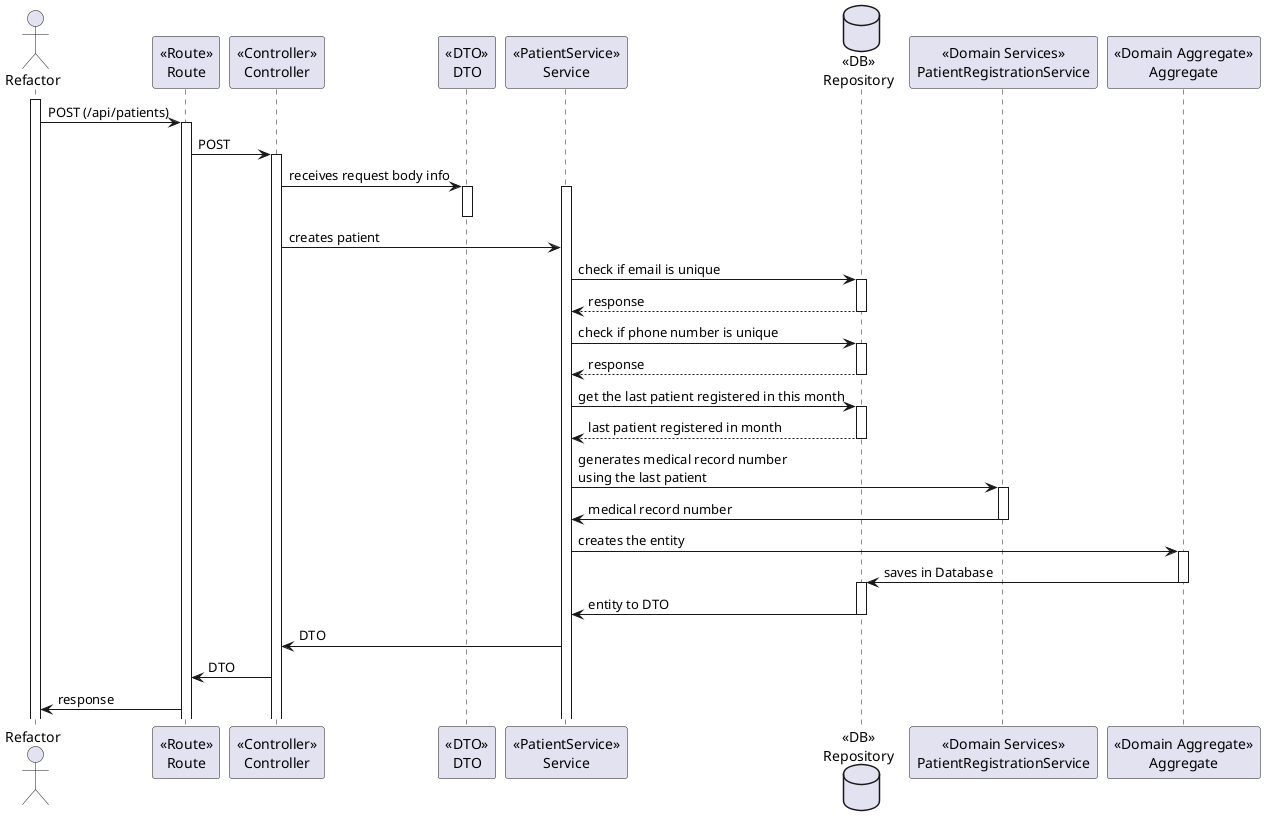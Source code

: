 @startuml
actor Refactor
participant "«Route»\nRoute" as Route
participant "«Controller»\nController" as Controller
participant "«DTO»\nDTO" as DTO
participant "«PatientService»\nService" as Service
database "«DB»\nRepository" as Repository
participant "«Domain Services»\nPatientRegistrationService" as PatientRegistrationService
participant "«Domain Aggregate»\nAggregate" as Aggregate

activate Refactor
Refactor -> Route: POST (/api/patients)
activate Route
Route -> Controller: POST
activate Controller

Controller -> DTO: receives request body info
activate DTO
deactivate DTO
activate Service
Controller -> Service: creates patient

Service -> Repository: check if email is unique
activate Repository
Repository--> Service: response

deactivate Repository

Service -> Repository: check if phone number is unique
activate Repository
Repository--> Service: response
deactivate Repository
Service -> Repository: get the last patient registered in this month
activate Repository
Repository --> Service: last patient registered in month

deactivate Repository
Service -> PatientRegistrationService: generates medical record number\nusing the last patient
activate PatientRegistrationService
PatientRegistrationService -> Service: medical record number
deactivate PatientRegistrationService
Service -> Aggregate: creates the entity
activate Aggregate
Aggregate -> Repository: saves in Database
deactivate Aggregate
activate Repository
Repository -> Service: entity to DTO
deactivate Repository
Service -> Controller: DTO
Controller -> Route: DTO
Route -> Refactor: response
@enduml
